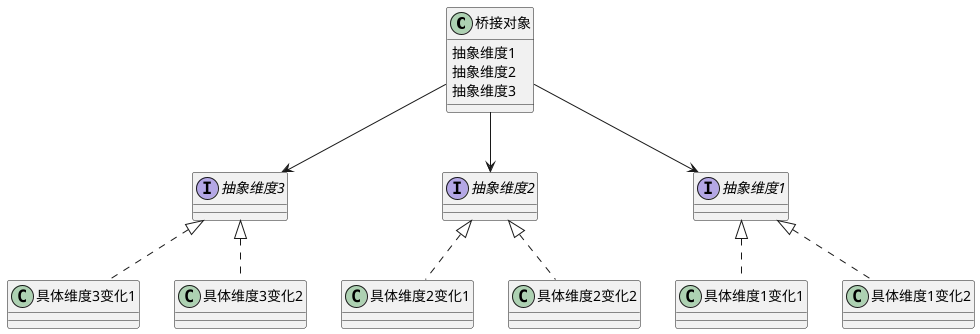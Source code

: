 @startuml

class 桥接对象{
    抽象维度1
    抽象维度2
    抽象维度3
}
interface 抽象维度1
interface 抽象维度2
interface 抽象维度3

class 具体维度1变化1
class 具体维度1变化2
class 具体维度2变化1
class 具体维度2变化2
class 具体维度3变化1
class 具体维度3变化2

桥接对象 -d-> 抽象维度1
桥接对象 -d-> 抽象维度2
桥接对象 -d-> 抽象维度3

具体维度1变化1 -u.|> 抽象维度1
具体维度1变化2 -u.|> 抽象维度1
具体维度2变化1 -u.|> 抽象维度2
具体维度2变化2 -u.|> 抽象维度2
具体维度3变化1 -u.|> 抽象维度3
具体维度3变化2 -u.|> 抽象维度3
@enduml